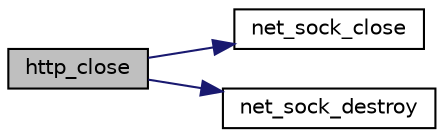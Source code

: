 digraph "http_close"
{
 // LATEX_PDF_SIZE
  edge [fontname="Helvetica",fontsize="10",labelfontname="Helvetica",labelfontsize="10"];
  node [fontname="Helvetica",fontsize="10",shape=record];
  rankdir="LR";
  Node1 [label="http_close",height=0.2,width=0.4,color="black", fillcolor="grey75", style="filled", fontcolor="black",tooltip="Close an HTTP progressive download session."];
  Node1 -> Node2 [color="midnightblue",fontsize="10",style="solid",fontname="Helvetica"];
  Node2 [label="net_sock_close",height=0.2,width=0.4,color="black", fillcolor="white", style="filled",URL="$net_8c.html#adc09655251021f9ce5b304829f8ec15f",tooltip="Close a socket. Or do nothing if the socket was not open."];
  Node1 -> Node3 [color="midnightblue",fontsize="10",style="solid",fontname="Helvetica"];
  Node3 [label="net_sock_destroy",height=0.2,width=0.4,color="black", fillcolor="white", style="filled",URL="$net_8c.html#af2fdb27c57aa1cf588654e04b5bd86e1",tooltip="Destroy a socket."];
}
